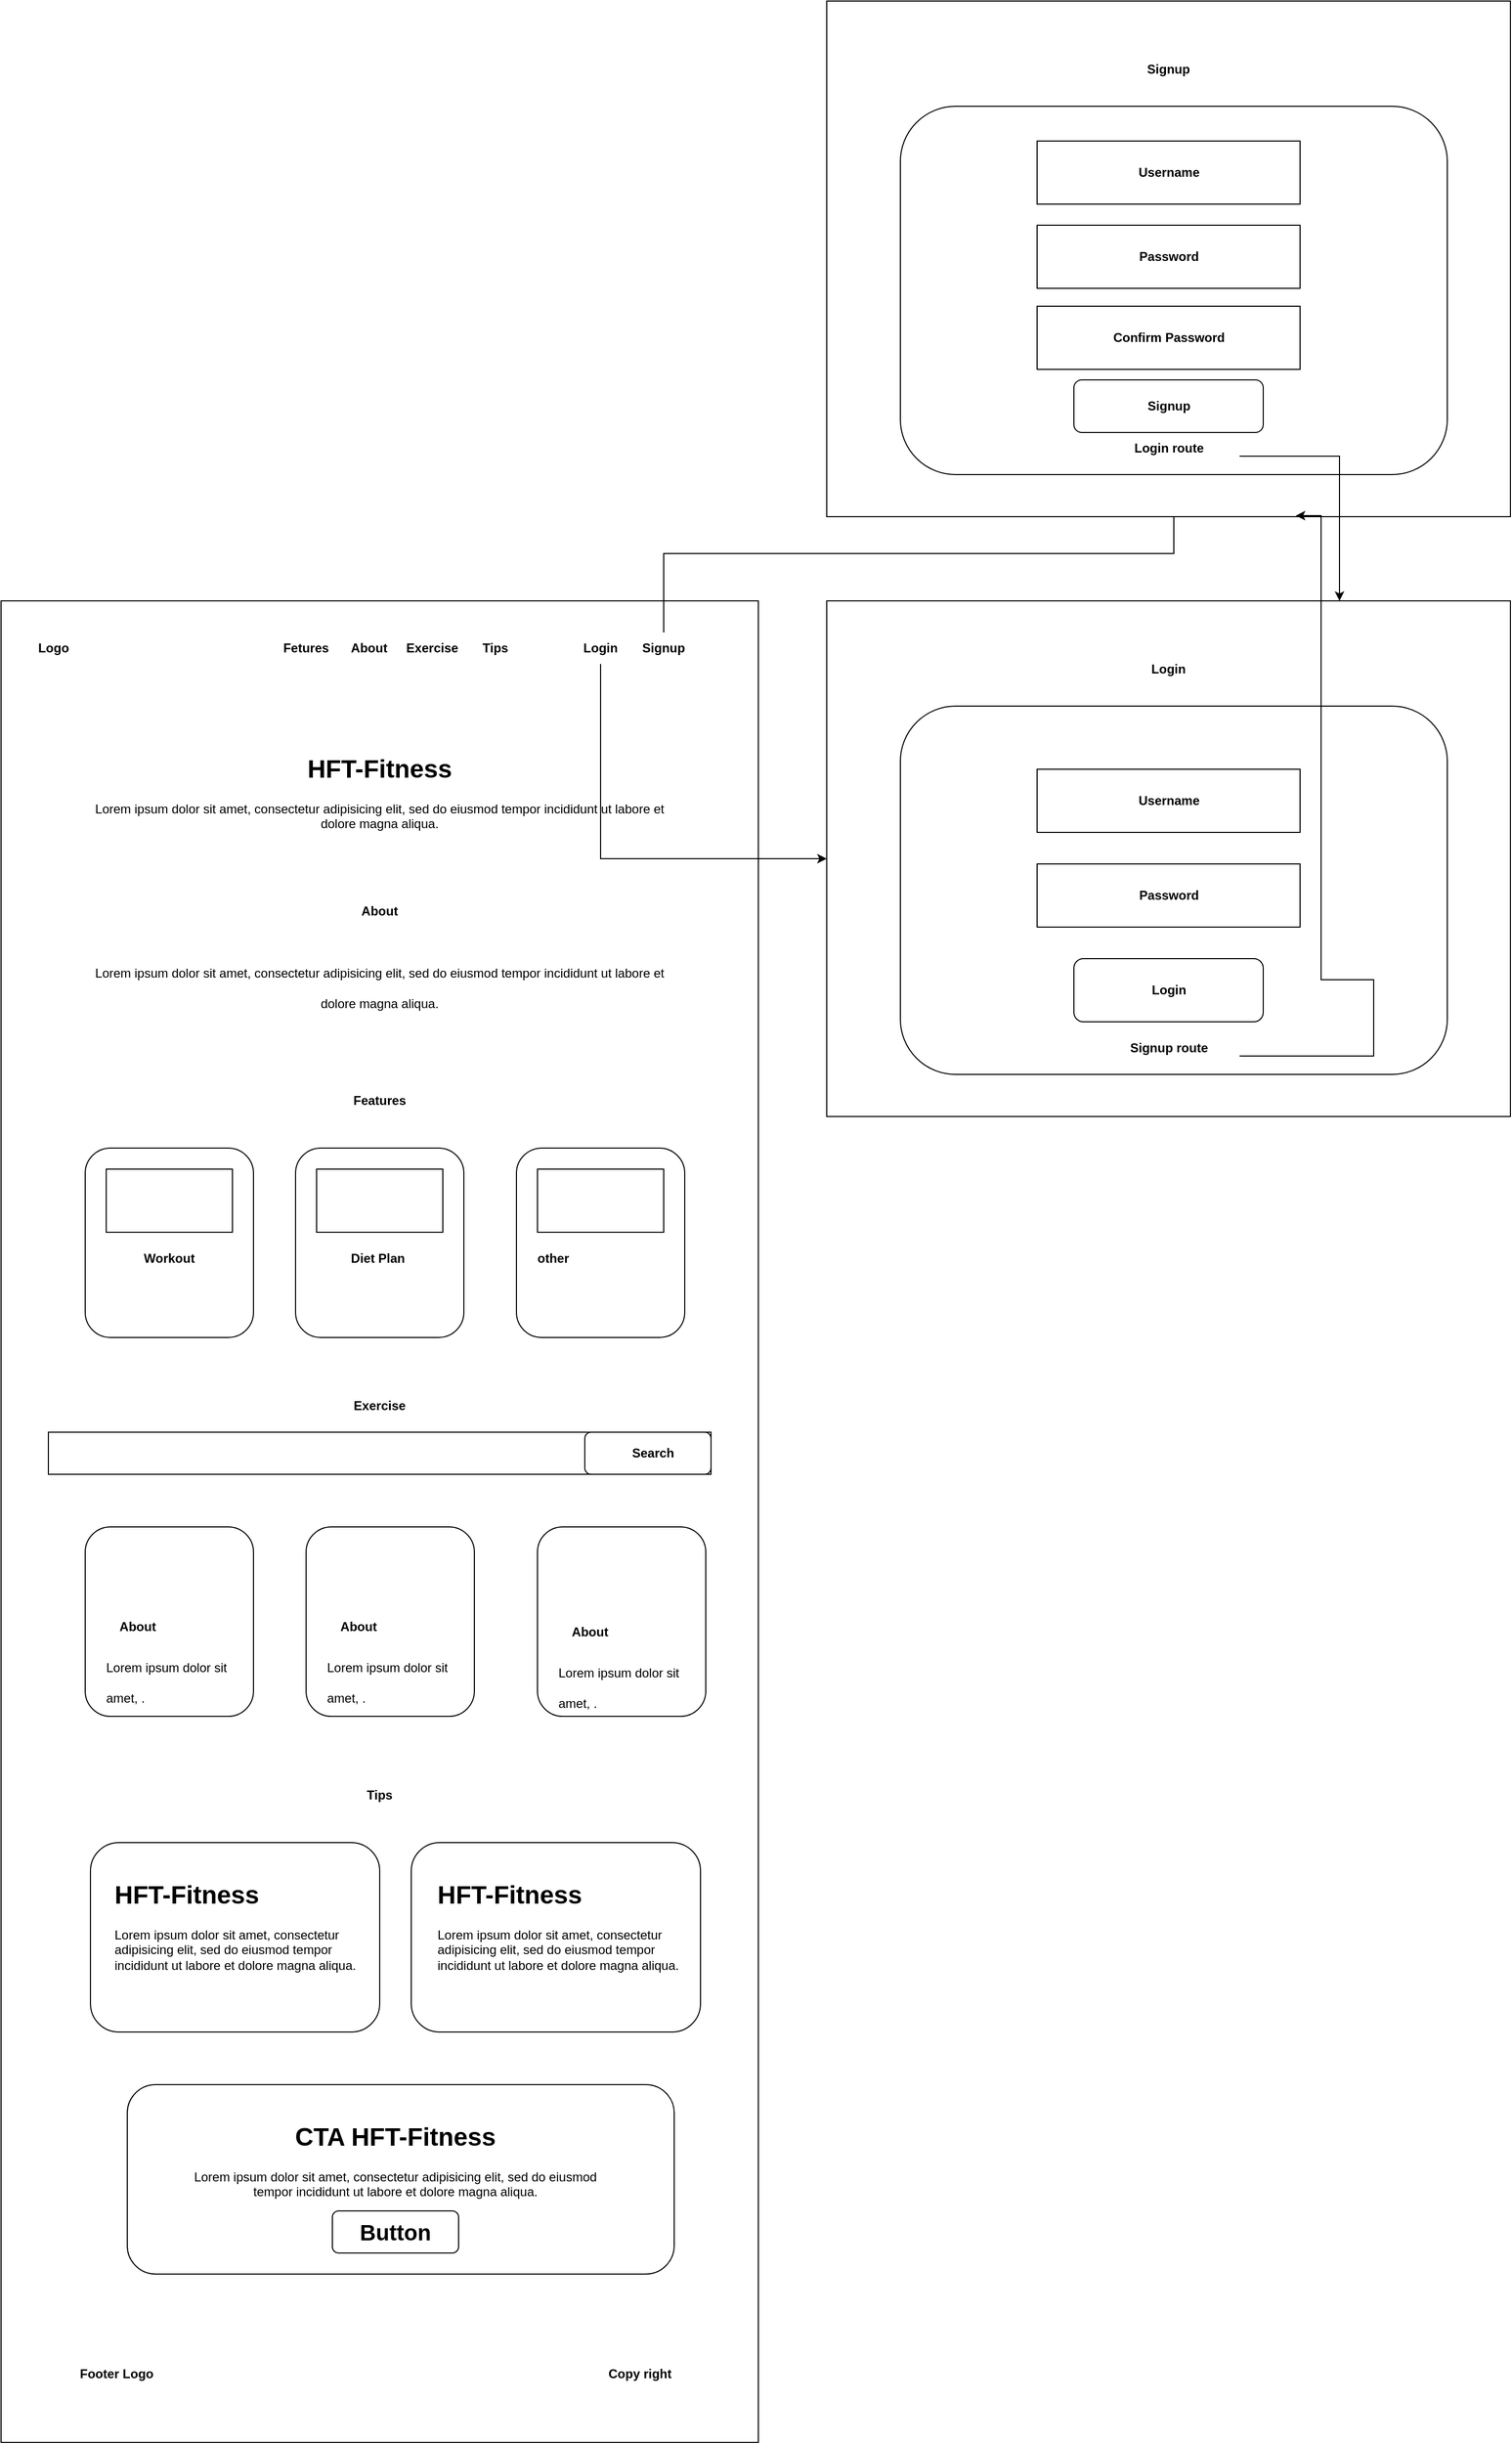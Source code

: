<mxfile version="22.0.4" type="github">
  <diagram name="Page-1" id="sQGgzUaZy7yGkq21Dc3f">
    <mxGraphModel dx="3337" dy="3757" grid="1" gridSize="10" guides="1" tooltips="1" connect="1" arrows="1" fold="1" page="1" pageScale="1" pageWidth="850" pageHeight="1100" math="0" shadow="0">
      <root>
        <mxCell id="0" />
        <mxCell id="1" parent="0" />
        <mxCell id="krIxkYJXfylPc0ciONJd-1" value="" style="rounded=0;whiteSpace=wrap;html=1;" vertex="1" parent="1">
          <mxGeometry x="-785" y="-1040" width="720" height="1750" as="geometry" />
        </mxCell>
        <mxCell id="krIxkYJXfylPc0ciONJd-48" value="" style="rounded=1;whiteSpace=wrap;html=1;movable=1;resizable=1;rotatable=1;deletable=1;editable=1;locked=0;connectable=1;" vertex="1" parent="1">
          <mxGeometry x="-275" y="-160" width="160" height="180" as="geometry" />
        </mxCell>
        <mxCell id="krIxkYJXfylPc0ciONJd-2" value="Logo" style="text;html=1;strokeColor=none;fillColor=none;align=center;verticalAlign=middle;whiteSpace=wrap;rounded=0;fontStyle=1" vertex="1" parent="1">
          <mxGeometry x="-765" y="-1010" width="60" height="30" as="geometry" />
        </mxCell>
        <mxCell id="krIxkYJXfylPc0ciONJd-3" value="Fetures" style="text;html=1;strokeColor=none;fillColor=none;align=center;verticalAlign=middle;whiteSpace=wrap;rounded=0;fontStyle=1" vertex="1" parent="1">
          <mxGeometry x="-525" y="-1010" width="60" height="30" as="geometry" />
        </mxCell>
        <mxCell id="krIxkYJXfylPc0ciONJd-4" value="About" style="text;html=1;strokeColor=none;fillColor=none;align=center;verticalAlign=middle;whiteSpace=wrap;rounded=0;fontStyle=1" vertex="1" parent="1">
          <mxGeometry x="-465" y="-1010" width="60" height="30" as="geometry" />
        </mxCell>
        <mxCell id="krIxkYJXfylPc0ciONJd-5" value="Exercise" style="text;html=1;strokeColor=none;fillColor=none;align=center;verticalAlign=middle;whiteSpace=wrap;rounded=0;fontStyle=1" vertex="1" parent="1">
          <mxGeometry x="-405" y="-1010" width="60" height="30" as="geometry" />
        </mxCell>
        <mxCell id="krIxkYJXfylPc0ciONJd-100" style="edgeStyle=orthogonalEdgeStyle;rounded=0;orthogonalLoop=1;jettySize=auto;html=1;exitX=0.5;exitY=0;exitDx=0;exitDy=0;" edge="1" parent="1" source="krIxkYJXfylPc0ciONJd-6" target="krIxkYJXfylPc0ciONJd-90">
          <mxGeometry relative="1" as="geometry" />
        </mxCell>
        <mxCell id="krIxkYJXfylPc0ciONJd-6" value="Signup" style="text;html=1;strokeColor=none;fillColor=none;align=center;verticalAlign=middle;whiteSpace=wrap;rounded=0;fontStyle=1" vertex="1" parent="1">
          <mxGeometry x="-185" y="-1010" width="60" height="30" as="geometry" />
        </mxCell>
        <mxCell id="krIxkYJXfylPc0ciONJd-7" value="Tips" style="text;html=1;strokeColor=none;fillColor=none;align=center;verticalAlign=middle;whiteSpace=wrap;rounded=0;fontStyle=1" vertex="1" parent="1">
          <mxGeometry x="-345" y="-1010" width="60" height="30" as="geometry" />
        </mxCell>
        <mxCell id="krIxkYJXfylPc0ciONJd-87" style="edgeStyle=orthogonalEdgeStyle;rounded=0;orthogonalLoop=1;jettySize=auto;html=1;exitX=0.5;exitY=1;exitDx=0;exitDy=0;" edge="1" parent="1" source="krIxkYJXfylPc0ciONJd-8" target="krIxkYJXfylPc0ciONJd-77">
          <mxGeometry relative="1" as="geometry" />
        </mxCell>
        <mxCell id="krIxkYJXfylPc0ciONJd-8" value="Login" style="text;html=1;strokeColor=none;fillColor=none;align=center;verticalAlign=middle;whiteSpace=wrap;rounded=0;fontStyle=1" vertex="1" parent="1">
          <mxGeometry x="-245" y="-1010" width="60" height="30" as="geometry" />
        </mxCell>
        <mxCell id="krIxkYJXfylPc0ciONJd-9" value="&lt;h1&gt;HFT-Fitness&lt;/h1&gt;&lt;p&gt;Lorem ipsum dolor sit amet, consectetur adipisicing elit, sed do eiusmod tempor incididunt ut labore et dolore magna aliqua.&lt;/p&gt;" style="text;html=1;strokeColor=none;fillColor=none;spacing=5;spacingTop=-20;whiteSpace=wrap;overflow=hidden;rounded=0;align=center;" vertex="1" parent="1">
          <mxGeometry x="-705" y="-900" width="560" height="120" as="geometry" />
        </mxCell>
        <mxCell id="krIxkYJXfylPc0ciONJd-10" value="About" style="text;html=1;strokeColor=none;fillColor=none;align=center;verticalAlign=middle;whiteSpace=wrap;rounded=0;fontStyle=1" vertex="1" parent="1">
          <mxGeometry x="-455" y="-760" width="60" height="30" as="geometry" />
        </mxCell>
        <mxCell id="krIxkYJXfylPc0ciONJd-13" value="&lt;h1&gt;&lt;span style=&quot;background-color: initial; font-size: 12px; font-weight: normal;&quot;&gt;Lorem ipsum dolor sit amet, consectetur adipisicing elit, sed do eiusmod tempor incididunt ut labore et dolore magna aliqua.&lt;/span&gt;&lt;br&gt;&lt;/h1&gt;" style="text;html=1;strokeColor=none;fillColor=none;spacing=5;spacingTop=-20;whiteSpace=wrap;overflow=hidden;rounded=0;align=center;" vertex="1" parent="1">
          <mxGeometry x="-705" y="-710" width="560" height="80" as="geometry" />
        </mxCell>
        <mxCell id="krIxkYJXfylPc0ciONJd-14" value="Features" style="text;html=1;strokeColor=none;fillColor=none;align=center;verticalAlign=middle;whiteSpace=wrap;rounded=0;fontStyle=1" vertex="1" parent="1">
          <mxGeometry x="-455" y="-580" width="60" height="30" as="geometry" />
        </mxCell>
        <mxCell id="krIxkYJXfylPc0ciONJd-15" value="" style="rounded=1;whiteSpace=wrap;html=1;" vertex="1" parent="1">
          <mxGeometry x="-705" y="-520" width="160" height="180" as="geometry" />
        </mxCell>
        <mxCell id="krIxkYJXfylPc0ciONJd-16" value="" style="rounded=1;whiteSpace=wrap;html=1;" vertex="1" parent="1">
          <mxGeometry x="-505" y="-520" width="160" height="180" as="geometry" />
        </mxCell>
        <mxCell id="krIxkYJXfylPc0ciONJd-17" value="" style="rounded=1;whiteSpace=wrap;html=1;" vertex="1" parent="1">
          <mxGeometry x="-295" y="-520" width="160" height="180" as="geometry" />
        </mxCell>
        <mxCell id="krIxkYJXfylPc0ciONJd-18" value="Workout" style="text;html=1;strokeColor=none;fillColor=none;align=center;verticalAlign=middle;whiteSpace=wrap;rounded=0;fontStyle=1" vertex="1" parent="1">
          <mxGeometry x="-655" y="-430" width="60" height="30" as="geometry" />
        </mxCell>
        <mxCell id="krIxkYJXfylPc0ciONJd-19" value="Diet Plan&amp;nbsp;" style="text;html=1;strokeColor=none;fillColor=none;align=center;verticalAlign=middle;whiteSpace=wrap;rounded=0;fontStyle=1" vertex="1" parent="1">
          <mxGeometry x="-455" y="-430" width="60" height="30" as="geometry" />
        </mxCell>
        <mxCell id="krIxkYJXfylPc0ciONJd-20" value="other" style="text;html=1;strokeColor=none;fillColor=none;align=center;verticalAlign=middle;whiteSpace=wrap;rounded=0;fontStyle=1" vertex="1" parent="1">
          <mxGeometry x="-335" y="-430" width="150" height="30" as="geometry" />
        </mxCell>
        <mxCell id="krIxkYJXfylPc0ciONJd-23" value="" style="rounded=0;whiteSpace=wrap;html=1;" vertex="1" parent="1">
          <mxGeometry x="-685" y="-500" width="120" height="60" as="geometry" />
        </mxCell>
        <mxCell id="krIxkYJXfylPc0ciONJd-24" value="" style="rounded=0;whiteSpace=wrap;html=1;" vertex="1" parent="1">
          <mxGeometry x="-485" y="-500" width="120" height="60" as="geometry" />
        </mxCell>
        <mxCell id="krIxkYJXfylPc0ciONJd-25" value="" style="rounded=0;whiteSpace=wrap;html=1;" vertex="1" parent="1">
          <mxGeometry x="-275" y="-500" width="120" height="60" as="geometry" />
        </mxCell>
        <mxCell id="krIxkYJXfylPc0ciONJd-26" value="Exercise" style="text;html=1;strokeColor=none;fillColor=none;align=center;verticalAlign=middle;whiteSpace=wrap;rounded=0;fontStyle=1" vertex="1" parent="1">
          <mxGeometry x="-455" y="-290" width="60" height="30" as="geometry" />
        </mxCell>
        <mxCell id="krIxkYJXfylPc0ciONJd-28" value="" style="rounded=0;whiteSpace=wrap;html=1;" vertex="1" parent="1">
          <mxGeometry x="-740" y="-250" width="630" height="40" as="geometry" />
        </mxCell>
        <mxCell id="krIxkYJXfylPc0ciONJd-29" value="" style="rounded=1;whiteSpace=wrap;html=1;" vertex="1" parent="1">
          <mxGeometry x="-230" y="-250" width="120" height="40" as="geometry" />
        </mxCell>
        <mxCell id="krIxkYJXfylPc0ciONJd-30" value="Search" style="text;html=1;strokeColor=none;fillColor=none;align=center;verticalAlign=middle;whiteSpace=wrap;rounded=0;fontStyle=1" vertex="1" parent="1">
          <mxGeometry x="-195" y="-245" width="60" height="30" as="geometry" />
        </mxCell>
        <mxCell id="krIxkYJXfylPc0ciONJd-38" value="" style="group" vertex="1" connectable="0" parent="1">
          <mxGeometry x="-705" y="-160" width="160" height="180" as="geometry" />
        </mxCell>
        <mxCell id="krIxkYJXfylPc0ciONJd-27" value="" style="rounded=1;whiteSpace=wrap;html=1;" vertex="1" parent="krIxkYJXfylPc0ciONJd-38">
          <mxGeometry width="160" height="180" as="geometry" />
        </mxCell>
        <mxCell id="krIxkYJXfylPc0ciONJd-33" value="&lt;h1&gt;&lt;span style=&quot;background-color: initial; font-size: 12px; font-weight: normal;&quot;&gt;Lorem ipsum dolor sit amet, .&lt;/span&gt;&lt;br&gt;&lt;/h1&gt;" style="text;html=1;strokeColor=none;fillColor=none;spacing=5;spacingTop=-20;whiteSpace=wrap;overflow=hidden;rounded=0;align=left;" vertex="1" parent="krIxkYJXfylPc0ciONJd-38">
          <mxGeometry x="15" y="110" width="130" height="60" as="geometry" />
        </mxCell>
        <mxCell id="krIxkYJXfylPc0ciONJd-34" value="About" style="text;html=1;strokeColor=none;fillColor=none;align=center;verticalAlign=middle;whiteSpace=wrap;rounded=0;fontStyle=1" vertex="1" parent="krIxkYJXfylPc0ciONJd-38">
          <mxGeometry x="20" y="80" width="60" height="30" as="geometry" />
        </mxCell>
        <mxCell id="krIxkYJXfylPc0ciONJd-45" value="" style="rounded=1;whiteSpace=wrap;html=1;" vertex="1" parent="1">
          <mxGeometry x="-495" y="-160" width="160" height="180" as="geometry" />
        </mxCell>
        <mxCell id="krIxkYJXfylPc0ciONJd-43" value="About" style="text;html=1;strokeColor=none;fillColor=none;align=center;verticalAlign=middle;whiteSpace=wrap;rounded=0;fontStyle=1" vertex="1" parent="1">
          <mxGeometry x="-475" y="-80" width="60" height="30" as="geometry" />
        </mxCell>
        <mxCell id="krIxkYJXfylPc0ciONJd-44" value="&lt;h1&gt;&lt;span style=&quot;background-color: initial; font-size: 12px; font-weight: normal;&quot;&gt;Lorem ipsum dolor sit amet, .&lt;/span&gt;&lt;br&gt;&lt;/h1&gt;" style="text;html=1;strokeColor=none;fillColor=none;spacing=5;spacingTop=-20;whiteSpace=wrap;overflow=hidden;rounded=0;align=left;" vertex="1" parent="1">
          <mxGeometry x="-480" y="-50" width="130" height="60" as="geometry" />
        </mxCell>
        <mxCell id="krIxkYJXfylPc0ciONJd-46" value="About" style="text;html=1;strokeColor=none;fillColor=none;align=center;verticalAlign=middle;whiteSpace=wrap;rounded=0;fontStyle=1;movable=1;resizable=1;rotatable=1;deletable=1;editable=1;locked=0;connectable=1;" vertex="1" parent="1">
          <mxGeometry x="-255" y="-75" width="60" height="30" as="geometry" />
        </mxCell>
        <mxCell id="krIxkYJXfylPc0ciONJd-47" value="&lt;h1&gt;&lt;span style=&quot;background-color: initial; font-size: 12px; font-weight: normal;&quot;&gt;Lorem ipsum dolor sit amet, .&lt;/span&gt;&lt;br&gt;&lt;/h1&gt;" style="text;html=1;strokeColor=none;fillColor=none;spacing=5;spacingTop=-20;whiteSpace=wrap;overflow=hidden;rounded=0;align=left;movable=1;resizable=1;rotatable=1;deletable=1;editable=1;locked=0;connectable=1;" vertex="1" parent="1">
          <mxGeometry x="-260" y="-45" width="130" height="60" as="geometry" />
        </mxCell>
        <mxCell id="krIxkYJXfylPc0ciONJd-49" value="Tips" style="text;html=1;strokeColor=none;fillColor=none;align=center;verticalAlign=middle;whiteSpace=wrap;rounded=0;fontStyle=1" vertex="1" parent="1">
          <mxGeometry x="-455" y="80" width="60" height="30" as="geometry" />
        </mxCell>
        <mxCell id="krIxkYJXfylPc0ciONJd-59" value="" style="rounded=1;whiteSpace=wrap;html=1;" vertex="1" parent="1">
          <mxGeometry x="-700" y="140" width="275" height="180" as="geometry" />
        </mxCell>
        <mxCell id="krIxkYJXfylPc0ciONJd-61" value="" style="rounded=1;whiteSpace=wrap;html=1;" vertex="1" parent="1">
          <mxGeometry x="-395" y="140" width="275" height="180" as="geometry" />
        </mxCell>
        <mxCell id="krIxkYJXfylPc0ciONJd-67" value="&lt;h1&gt;HFT-Fitness&lt;/h1&gt;&lt;p&gt;Lorem ipsum dolor sit amet, consectetur adipisicing elit, sed do eiusmod tempor incididunt ut labore et dolore magna aliqua.&lt;/p&gt;" style="text;html=1;strokeColor=none;fillColor=none;spacing=5;spacingTop=-20;whiteSpace=wrap;overflow=hidden;rounded=0;align=left;" vertex="1" parent="1">
          <mxGeometry x="-682.5" y="170" width="240" height="120" as="geometry" />
        </mxCell>
        <mxCell id="krIxkYJXfylPc0ciONJd-68" value="&lt;h1&gt;HFT-Fitness&lt;/h1&gt;&lt;p&gt;Lorem ipsum dolor sit amet, consectetur adipisicing elit, sed do eiusmod tempor incididunt ut labore et dolore magna aliqua.&lt;/p&gt;" style="text;html=1;strokeColor=none;fillColor=none;spacing=5;spacingTop=-20;whiteSpace=wrap;overflow=hidden;rounded=0;align=left;" vertex="1" parent="1">
          <mxGeometry x="-375" y="170" width="240" height="120" as="geometry" />
        </mxCell>
        <mxCell id="krIxkYJXfylPc0ciONJd-70" value="" style="rounded=1;whiteSpace=wrap;html=1;" vertex="1" parent="1">
          <mxGeometry x="-665" y="370" width="520" height="180" as="geometry" />
        </mxCell>
        <mxCell id="krIxkYJXfylPc0ciONJd-71" value="&lt;h1&gt;CTA HFT-Fitness&lt;/h1&gt;&lt;p&gt;Lorem ipsum dolor sit amet, consectetur adipisicing elit, sed do eiusmod tempor incididunt ut labore et dolore magna aliqua.&lt;/p&gt;" style="text;html=1;strokeColor=none;fillColor=none;spacing=5;spacingTop=-20;whiteSpace=wrap;overflow=hidden;rounded=0;align=center;" vertex="1" parent="1">
          <mxGeometry x="-625" y="400" width="430" height="120" as="geometry" />
        </mxCell>
        <mxCell id="krIxkYJXfylPc0ciONJd-72" value="&lt;b&gt;&lt;font style=&quot;font-size: 21px;&quot;&gt;Button&lt;/font&gt;&lt;/b&gt;" style="rounded=1;whiteSpace=wrap;html=1;" vertex="1" parent="1">
          <mxGeometry x="-470" y="490" width="120" height="40" as="geometry" />
        </mxCell>
        <mxCell id="krIxkYJXfylPc0ciONJd-73" value="Footer Logo" style="text;html=1;strokeColor=none;fillColor=none;align=center;verticalAlign=middle;whiteSpace=wrap;rounded=0;fontStyle=1" vertex="1" parent="1">
          <mxGeometry x="-730" y="630" width="110" height="30" as="geometry" />
        </mxCell>
        <mxCell id="krIxkYJXfylPc0ciONJd-74" value="Copy right" style="text;html=1;strokeColor=none;fillColor=none;align=center;verticalAlign=middle;whiteSpace=wrap;rounded=0;fontStyle=1" vertex="1" parent="1">
          <mxGeometry x="-230" y="630" width="105" height="30" as="geometry" />
        </mxCell>
        <mxCell id="krIxkYJXfylPc0ciONJd-77" value="" style="rounded=0;whiteSpace=wrap;html=1;" vertex="1" parent="1">
          <mxGeometry y="-1040" width="650" height="490" as="geometry" />
        </mxCell>
        <mxCell id="krIxkYJXfylPc0ciONJd-78" value="Login" style="text;html=1;strokeColor=none;fillColor=none;align=center;verticalAlign=middle;whiteSpace=wrap;rounded=0;fontStyle=1" vertex="1" parent="1">
          <mxGeometry x="295" y="-990" width="60" height="30" as="geometry" />
        </mxCell>
        <mxCell id="krIxkYJXfylPc0ciONJd-79" value="" style="rounded=1;whiteSpace=wrap;html=1;" vertex="1" parent="1">
          <mxGeometry x="70" y="-940" width="520" height="350" as="geometry" />
        </mxCell>
        <mxCell id="krIxkYJXfylPc0ciONJd-80" value="" style="rounded=0;whiteSpace=wrap;html=1;" vertex="1" parent="1">
          <mxGeometry x="200" y="-880" width="250" height="60" as="geometry" />
        </mxCell>
        <mxCell id="krIxkYJXfylPc0ciONJd-81" value="" style="rounded=0;whiteSpace=wrap;html=1;" vertex="1" parent="1">
          <mxGeometry x="200" y="-790" width="250" height="60" as="geometry" />
        </mxCell>
        <mxCell id="krIxkYJXfylPc0ciONJd-82" value="" style="rounded=1;whiteSpace=wrap;html=1;" vertex="1" parent="1">
          <mxGeometry x="235" y="-700" width="180" height="60" as="geometry" />
        </mxCell>
        <mxCell id="krIxkYJXfylPc0ciONJd-83" value="Signup route" style="text;html=1;strokeColor=none;fillColor=none;align=center;verticalAlign=middle;whiteSpace=wrap;rounded=0;fontStyle=1" vertex="1" parent="1">
          <mxGeometry x="257.5" y="-630" width="135" height="30" as="geometry" />
        </mxCell>
        <mxCell id="krIxkYJXfylPc0ciONJd-84" value="Login" style="text;html=1;strokeColor=none;fillColor=none;align=center;verticalAlign=middle;whiteSpace=wrap;rounded=0;fontStyle=1" vertex="1" parent="1">
          <mxGeometry x="257.5" y="-685" width="135" height="30" as="geometry" />
        </mxCell>
        <mxCell id="krIxkYJXfylPc0ciONJd-85" value="Password" style="text;html=1;strokeColor=none;fillColor=none;align=center;verticalAlign=middle;whiteSpace=wrap;rounded=0;fontStyle=1" vertex="1" parent="1">
          <mxGeometry x="257.5" y="-775" width="135" height="30" as="geometry" />
        </mxCell>
        <mxCell id="krIxkYJXfylPc0ciONJd-86" value="Username" style="text;html=1;strokeColor=none;fillColor=none;align=center;verticalAlign=middle;whiteSpace=wrap;rounded=0;fontStyle=1" vertex="1" parent="1">
          <mxGeometry x="257.5" y="-865" width="135" height="30" as="geometry" />
        </mxCell>
        <mxCell id="krIxkYJXfylPc0ciONJd-88" value="" style="rounded=0;whiteSpace=wrap;html=1;" vertex="1" parent="1">
          <mxGeometry y="-1610" width="650" height="490" as="geometry" />
        </mxCell>
        <mxCell id="krIxkYJXfylPc0ciONJd-89" value="Signup" style="text;html=1;strokeColor=none;fillColor=none;align=center;verticalAlign=middle;whiteSpace=wrap;rounded=0;fontStyle=1" vertex="1" parent="1">
          <mxGeometry x="295" y="-1560" width="60" height="30" as="geometry" />
        </mxCell>
        <mxCell id="krIxkYJXfylPc0ciONJd-90" value="" style="rounded=1;whiteSpace=wrap;html=1;" vertex="1" parent="1">
          <mxGeometry x="70" y="-1510" width="520" height="350" as="geometry" />
        </mxCell>
        <mxCell id="krIxkYJXfylPc0ciONJd-91" value="" style="rounded=0;whiteSpace=wrap;html=1;" vertex="1" parent="1">
          <mxGeometry x="200" y="-1477" width="250" height="60" as="geometry" />
        </mxCell>
        <mxCell id="krIxkYJXfylPc0ciONJd-92" value="" style="rounded=0;whiteSpace=wrap;html=1;" vertex="1" parent="1">
          <mxGeometry x="200" y="-1397" width="250" height="60" as="geometry" />
        </mxCell>
        <mxCell id="krIxkYJXfylPc0ciONJd-93" value="" style="rounded=1;whiteSpace=wrap;html=1;" vertex="1" parent="1">
          <mxGeometry x="235" y="-1250" width="180" height="50" as="geometry" />
        </mxCell>
        <mxCell id="krIxkYJXfylPc0ciONJd-101" style="edgeStyle=orthogonalEdgeStyle;rounded=0;orthogonalLoop=1;jettySize=auto;html=1;exitX=1;exitY=0.75;exitDx=0;exitDy=0;entryX=0.75;entryY=0;entryDx=0;entryDy=0;" edge="1" parent="1" source="krIxkYJXfylPc0ciONJd-94" target="krIxkYJXfylPc0ciONJd-77">
          <mxGeometry relative="1" as="geometry">
            <mxPoint x="450" y="-1060" as="targetPoint" />
          </mxGeometry>
        </mxCell>
        <mxCell id="krIxkYJXfylPc0ciONJd-94" value="Login route" style="text;html=1;strokeColor=none;fillColor=none;align=center;verticalAlign=middle;whiteSpace=wrap;rounded=0;fontStyle=1" vertex="1" parent="1">
          <mxGeometry x="257.5" y="-1200" width="135" height="30" as="geometry" />
        </mxCell>
        <mxCell id="krIxkYJXfylPc0ciONJd-95" value="Signup" style="text;html=1;strokeColor=none;fillColor=none;align=center;verticalAlign=middle;whiteSpace=wrap;rounded=0;fontStyle=1" vertex="1" parent="1">
          <mxGeometry x="257.5" y="-1240" width="135" height="30" as="geometry" />
        </mxCell>
        <mxCell id="krIxkYJXfylPc0ciONJd-96" value="Password" style="text;html=1;strokeColor=none;fillColor=none;align=center;verticalAlign=middle;whiteSpace=wrap;rounded=0;fontStyle=1" vertex="1" parent="1">
          <mxGeometry x="257.5" y="-1382" width="135" height="30" as="geometry" />
        </mxCell>
        <mxCell id="krIxkYJXfylPc0ciONJd-97" value="Username" style="text;html=1;strokeColor=none;fillColor=none;align=center;verticalAlign=middle;whiteSpace=wrap;rounded=0;fontStyle=1" vertex="1" parent="1">
          <mxGeometry x="257.5" y="-1462" width="135" height="30" as="geometry" />
        </mxCell>
        <mxCell id="krIxkYJXfylPc0ciONJd-99" value="" style="rounded=0;whiteSpace=wrap;html=1;" vertex="1" parent="1">
          <mxGeometry x="200" y="-1320" width="250" height="60" as="geometry" />
        </mxCell>
        <mxCell id="krIxkYJXfylPc0ciONJd-98" value="Confirm Password" style="text;html=1;strokeColor=none;fillColor=none;align=center;verticalAlign=middle;whiteSpace=wrap;rounded=0;fontStyle=1" vertex="1" parent="1">
          <mxGeometry x="257.5" y="-1305" width="135" height="30" as="geometry" />
        </mxCell>
        <mxCell id="krIxkYJXfylPc0ciONJd-102" style="edgeStyle=orthogonalEdgeStyle;rounded=0;orthogonalLoop=1;jettySize=auto;html=1;entryX=0.686;entryY=0.998;entryDx=0;entryDy=0;entryPerimeter=0;exitX=1;exitY=0.75;exitDx=0;exitDy=0;" edge="1" parent="1" source="krIxkYJXfylPc0ciONJd-83" target="krIxkYJXfylPc0ciONJd-88">
          <mxGeometry relative="1" as="geometry">
            <Array as="points">
              <mxPoint x="520" y="-608" />
              <mxPoint x="520" y="-680" />
              <mxPoint x="470" y="-680" />
              <mxPoint x="470" y="-1121" />
            </Array>
          </mxGeometry>
        </mxCell>
      </root>
    </mxGraphModel>
  </diagram>
</mxfile>
